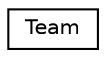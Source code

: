 digraph "Graphical Class Hierarchy"
{
  edge [fontname="Helvetica",fontsize="10",labelfontname="Helvetica",labelfontsize="10"];
  node [fontname="Helvetica",fontsize="10",shape=record];
  rankdir="LR";
  Node1 [label="Team",height=0.2,width=0.4,color="black", fillcolor="white", style="filled",URL="$class_team.html"];
}
